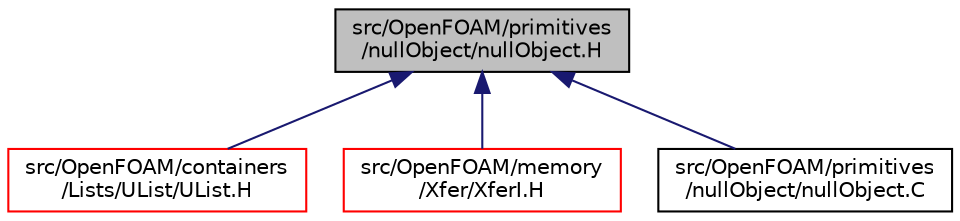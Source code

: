 digraph "src/OpenFOAM/primitives/nullObject/nullObject.H"
{
  bgcolor="transparent";
  edge [fontname="Helvetica",fontsize="10",labelfontname="Helvetica",labelfontsize="10"];
  node [fontname="Helvetica",fontsize="10",shape=record];
  Node2 [label="src/OpenFOAM/primitives\l/nullObject/nullObject.H",height=0.2,width=0.4,color="black", fillcolor="grey75", style="filled", fontcolor="black"];
  Node2 -> Node3 [dir="back",color="midnightblue",fontsize="10",style="solid",fontname="Helvetica"];
  Node3 [label="src/OpenFOAM/containers\l/Lists/UList/UList.H",height=0.2,width=0.4,color="red",URL="$a09461.html"];
  Node2 -> Node5458 [dir="back",color="midnightblue",fontsize="10",style="solid",fontname="Helvetica"];
  Node5458 [label="src/OpenFOAM/memory\l/Xfer/XferI.H",height=0.2,width=0.4,color="red",URL="$a11852.html"];
  Node2 -> Node5689 [dir="back",color="midnightblue",fontsize="10",style="solid",fontname="Helvetica"];
  Node5689 [label="src/OpenFOAM/primitives\l/nullObject/nullObject.C",height=0.2,width=0.4,color="black",URL="$a13202.html"];
}
